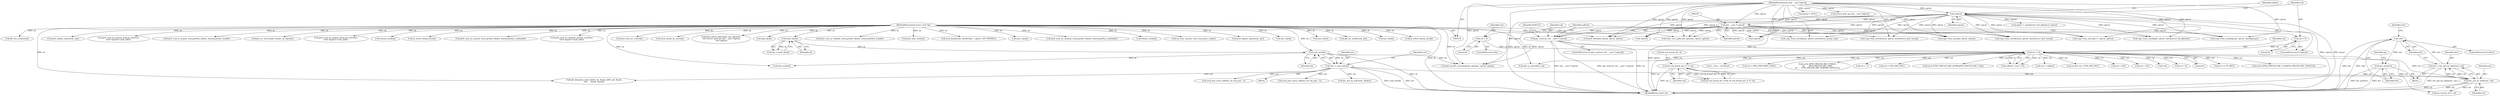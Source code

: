 digraph "0_linux_45f6fad84cc305103b28d73482b344d7f5b76f39_11@pointer" {
"1001352" [label="(Call,!dev)"];
"1001346" [label="(Call,dev = dev_get_by_index(net, val))"];
"1001348" [label="(Call,dev_get_by_index(net, val))"];
"1000127" [label="(Call,*net = sock_net(sk))"];
"1000129" [label="(Call,sock_net(sk))"];
"1000124" [label="(Call,inet6_sk(sk))"];
"1000115" [label="(MethodParameterIn,struct sock *sk)"];
"1001340" [label="(Call,sk->sk_bound_dev_if != val)"];
"1000172" [label="(Call,val != 0)"];
"1000158" [label="(Call,get_user(val, (int __user *) optval))"];
"1000160" [label="(Call,(int __user *) optval)"];
"1000144" [label="(Call,!optval)"];
"1000118" [label="(MethodParameterIn,char __user *optval)"];
"1000167" [label="(Call,val = 0)"];
"1000146" [label="(Call,val = 0)"];
"1001360" [label="(Call,dev_put(dev))"];
"1001471" [label="(Call,ipv6_sock_ac_drop(sk, mreq.ipv6mr_ifindex, &mreq.ipv6mr_acaddr))"];
"1000265" [label="(Call,ipv6_only_sock(sk))"];
"1001341" [label="(Call,sk->sk_bound_dev_if)"];
"1001897" [label="(Call,xfrm_user_policy(sk, optname, optval, optlen))"];
"1001057" [label="(Call,sock_kmalloc(sk, sizeof(*opt) + optlen, GFP_KERNEL))"];
"1000298" [label="(Call,sock_prot_inuse_add(net, sk->sk_prot, -1))"];
"1000120" [label="(Block,)"];
"1000295" [label="(Call,inet_csk(sk))"];
"1001336" [label="(Call,sk->sk_bound_dev_if && sk->sk_bound_dev_if != val)"];
"1000127" [label="(Call,*net = sock_net(sk))"];
"1001421" [label="(Call,ipv6_sock_mc_drop(sk, mreq.ipv6mr_ifindex, &mreq.ipv6mr_multiaddr))"];
"1000187" [label="(Call,lock_sock(sk))"];
"1002049" [label="(Call,release_sock(sk))"];
"1000128" [label="(Identifier,net)"];
"1000158" [label="(Call,get_user(val, (int __user *) optval))"];
"1000815" [label="(Call,!optval)"];
"1000959" [label="(Call,!optval)"];
"1000336" [label="(Call,tcp_sync_mss(sk, icsk->icsk_pmtu_cookie))"];
"1000926" [label="(Call,ipv6_update_options(sk, opt))"];
"1000122" [label="(Call,*np = inet6_sk(sk))"];
"1000162" [label="(Identifier,optval)"];
"1001497" [label="(Call,copy_from_user(&greq, optval, sizeof(struct group_req)))"];
"1001340" [label="(Call,sk->sk_bound_dev_if != val)"];
"1000153" [label="(Identifier,optlen)"];
"1001387" [label="(Call,inet_sk(sk))"];
"1001364" [label="(Identifier,np)"];
"1000954" [label="(Call,optlen < sizeof(struct in6_pktinfo) || !optval)"];
"1000125" [label="(Identifier,sk)"];
"1000359" [label="(Call,sock_prot_inuse_add(net, sk->sk_prot, -1))"];
"1000179" [label="(Call,ip6_mroute_setsockopt(sk, optname, optval, optlen))"];
"1002013" [label="(Call,val < 0)"];
"1001781" [label="(Call,ip6_ra_control(sk, val))"];
"1001362" [label="(Call,np->mcast_oif = val)"];
"1000144" [label="(Call,!optval)"];
"1001446" [label="(Call,copy_from_user(&mreq, optval, sizeof(struct ipv6_mreq)))"];
"1000174" [label="(Literal,0)"];
"1000118" [label="(MethodParameterIn,char __user *optval)"];
"1000173" [label="(Identifier,val)"];
"1000147" [label="(Identifier,val)"];
"1001351" [label="(ControlStructure,if (!dev))"];
"1001721" [label="(Call,copy_from_user(gsf, optval, optlen))"];
"1000434" [label="(Call,inet_sk(sk))"];
"1001396" [label="(Call,copy_from_user(&mreq, optval, sizeof(struct ipv6_mreq)))"];
"1000200" [label="(Call,val == PF_INET)"];
"1000159" [label="(Identifier,val)"];
"1001286" [label="(Call,dev_get_by_index(net, ifindex))"];
"1000165" [label="(Identifier,EFAULT)"];
"1000172" [label="(Call,val != 0)"];
"1001766" [label="(Call,ip6_mc_msfilter(sk, gsf))"];
"1000772" [label="(Call,inet_sk(sk))"];
"1001348" [label="(Call,dev_get_by_index(net, val))"];
"1000169" [label="(Literal,0)"];
"1000160" [label="(Call,(int __user *) optval)"];
"1000143" [label="(ControlStructure,if (!optval))"];
"1000417" [label="(Call,sk_refcnt_debug_inc(sk))"];
"1001346" [label="(Call,dev = dev_get_by_index(net, val))"];
"1000130" [label="(Identifier,sk)"];
"1001977" [label="(Call,val & (IPV6_PREFER_SRC_CGA|IPV6_PREFER_SRC_NONCGA))"];
"1001876" [label="(Call,ipv6_flowlabel_opt(sk, optval, optlen))"];
"1000279" [label="(Call,fl6_free_socklist(sk))"];
"1001267" [label="(Call,(__force __be32)val)"];
"1001794" [label="(Call,val < IPV6_PMTUDISC_DONT)"];
"1000115" [label="(MethodParameterIn,struct sock *sk)"];
"1000166" [label="(ControlStructure,else)"];
"1001350" [label="(Identifier,val)"];
"1002065" [label="(MethodReturn,static int)"];
"1001352" [label="(Call,!dev)"];
"1000129" [label="(Call,sock_net(sk))"];
"1001145" [label="(Call,ipv6_update_options(sk, opt))"];
"1001344" [label="(Identifier,val)"];
"1001924" [label="(Call,val & (IPV6_PREFER_SRC_PUBLIC|\n\t\t\t       IPV6_PREFER_SRC_TMP|\n\t\t\t       IPV6_PREFER_SRC_PUBTMP_DEFAULT))"];
"1001532" [label="(Call,ipv6_sock_mc_join(sk, greq.gr_interface,\n\t\t\t\t\t\t &psin6->sin6_addr))"];
"1001459" [label="(Call,ipv6_sock_ac_join(sk, mreq.ipv6mr_ifindex, &mreq.ipv6mr_acaddr))"];
"1001676" [label="(Call,ip6_mc_source(add, omode, sk, &greqs))"];
"1000656" [label="(Call,val < -1)"];
"1001360" [label="(Call,dev_put(dev))"];
"1001643" [label="(Call,ipv6_sock_mc_join(sk, greqs.gsr_interface,\n\t\t\t\t\t\t &psin6->sin6_addr))"];
"1000171" [label="(Identifier,valbool)"];
"1001353" [label="(Identifier,dev)"];
"1001820" [label="(Call,val < IPV6_MIN_MTU)"];
"1001099" [label="(Call,copy_from_user(opt+1, optval, optlen))"];
"1000146" [label="(Call,val = 0)"];
"1002057" [label="(Call,release_sock(sk))"];
"1000963" [label="(Call,copy_from_user(&pkt, optval, sizeof(struct in6_pktinfo)))"];
"1001956" [label="(Call,val & (IPV6_PREFER_SRC_HOME|IPV6_PREFER_SRC_COA))"];
"1001356" [label="(Identifier,retv)"];
"1001569" [label="(Call,copy_from_user(&greqs, optval, sizeof(greqs)))"];
"1000283" [label="(Call,sk_refcnt_debug_dec(sk))"];
"1001409" [label="(Call,ipv6_sock_mc_join(sk, mreq.ipv6mr_ifindex, &mreq.ipv6mr_multiaddr))"];
"1000170" [label="(Call,valbool = (val != 0))"];
"1000145" [label="(Identifier,optval)"];
"1000157" [label="(ControlStructure,if (get_user(val, (int __user *) optval)))"];
"1000167" [label="(Call,val = 0)"];
"1001544" [label="(Call,ipv6_sock_mc_drop(sk, greq.gr_interface,\n\t\t\t\t\t\t &psin6->sin6_addr))"];
"1000810" [label="(Call,optval = NULL)"];
"1000124" [label="(Call,inet6_sk(sk))"];
"1000135" [label="(Identifier,retv)"];
"1001122" [label="(Call,ip6_datagram_send_ctl(net, sk, &msg, &fl6, opt, &junk,\n\t\t\t\t\t     &junk, &junk))"];
"1000865" [label="(Call,(struct ipv6_opt_hdr __user *)optval)"];
"1001361" [label="(Identifier,dev)"];
"1000168" [label="(Identifier,val)"];
"1000281" [label="(Call,ipv6_sock_mc_close(sk))"];
"1000857" [label="(Call,sock_owned_by_user(sk))"];
"1001333" [label="(Block,)"];
"1001347" [label="(Identifier,dev)"];
"1001349" [label="(Identifier,net)"];
"1001236" [label="(Call,val != valbool)"];
"1001818" [label="(Call,val && val < IPV6_MIN_MTU)"];
"1001172" [label="(Call,val > 255)"];
"1000148" [label="(Literal,0)"];
"1000861" [label="(Call,ipv6_renew_options(sk, opt, optname,\n \t\t\t\t\t (struct ipv6_opt_hdr __user *)optval,\n \t\t\t\t\t optlen))"];
"1001205" [label="(Call,val > 255)"];
"1000229" [label="(Call,udp_sk(sk))"];
"1001846" [label="(Call,!val)"];
"1001352" -> "1001351"  [label="AST: "];
"1001352" -> "1001353"  [label="CFG: "];
"1001353" -> "1001352"  [label="AST: "];
"1001356" -> "1001352"  [label="CFG: "];
"1001361" -> "1001352"  [label="CFG: "];
"1001352" -> "1002065"  [label="DDG: dev"];
"1001352" -> "1002065"  [label="DDG: !dev"];
"1001346" -> "1001352"  [label="DDG: dev"];
"1001352" -> "1001360"  [label="DDG: dev"];
"1001346" -> "1001333"  [label="AST: "];
"1001346" -> "1001348"  [label="CFG: "];
"1001347" -> "1001346"  [label="AST: "];
"1001348" -> "1001346"  [label="AST: "];
"1001353" -> "1001346"  [label="CFG: "];
"1001346" -> "1002065"  [label="DDG: dev_get_by_index(net, val)"];
"1001348" -> "1001346"  [label="DDG: net"];
"1001348" -> "1001346"  [label="DDG: val"];
"1001348" -> "1001350"  [label="CFG: "];
"1001349" -> "1001348"  [label="AST: "];
"1001350" -> "1001348"  [label="AST: "];
"1001348" -> "1002065"  [label="DDG: net"];
"1001348" -> "1002065"  [label="DDG: val"];
"1000127" -> "1001348"  [label="DDG: net"];
"1001340" -> "1001348"  [label="DDG: val"];
"1000172" -> "1001348"  [label="DDG: val"];
"1001348" -> "1001362"  [label="DDG: val"];
"1000127" -> "1000120"  [label="AST: "];
"1000127" -> "1000129"  [label="CFG: "];
"1000128" -> "1000127"  [label="AST: "];
"1000129" -> "1000127"  [label="AST: "];
"1000135" -> "1000127"  [label="CFG: "];
"1000127" -> "1002065"  [label="DDG: sock_net(sk)"];
"1000127" -> "1002065"  [label="DDG: net"];
"1000129" -> "1000127"  [label="DDG: sk"];
"1000127" -> "1000298"  [label="DDG: net"];
"1000127" -> "1000359"  [label="DDG: net"];
"1000127" -> "1001122"  [label="DDG: net"];
"1000127" -> "1001286"  [label="DDG: net"];
"1000129" -> "1000130"  [label="CFG: "];
"1000130" -> "1000129"  [label="AST: "];
"1000129" -> "1002065"  [label="DDG: sk"];
"1000124" -> "1000129"  [label="DDG: sk"];
"1000115" -> "1000129"  [label="DDG: sk"];
"1000129" -> "1000179"  [label="DDG: sk"];
"1000129" -> "1000187"  [label="DDG: sk"];
"1000124" -> "1000122"  [label="AST: "];
"1000124" -> "1000125"  [label="CFG: "];
"1000125" -> "1000124"  [label="AST: "];
"1000122" -> "1000124"  [label="CFG: "];
"1000124" -> "1000122"  [label="DDG: sk"];
"1000115" -> "1000124"  [label="DDG: sk"];
"1000115" -> "1000114"  [label="AST: "];
"1000115" -> "1002065"  [label="DDG: sk"];
"1000115" -> "1000179"  [label="DDG: sk"];
"1000115" -> "1000187"  [label="DDG: sk"];
"1000115" -> "1000229"  [label="DDG: sk"];
"1000115" -> "1000265"  [label="DDG: sk"];
"1000115" -> "1000279"  [label="DDG: sk"];
"1000115" -> "1000281"  [label="DDG: sk"];
"1000115" -> "1000283"  [label="DDG: sk"];
"1000115" -> "1000295"  [label="DDG: sk"];
"1000115" -> "1000336"  [label="DDG: sk"];
"1000115" -> "1000417"  [label="DDG: sk"];
"1000115" -> "1000434"  [label="DDG: sk"];
"1000115" -> "1000772"  [label="DDG: sk"];
"1000115" -> "1000857"  [label="DDG: sk"];
"1000115" -> "1000861"  [label="DDG: sk"];
"1000115" -> "1000926"  [label="DDG: sk"];
"1000115" -> "1001057"  [label="DDG: sk"];
"1000115" -> "1001122"  [label="DDG: sk"];
"1000115" -> "1001145"  [label="DDG: sk"];
"1000115" -> "1001387"  [label="DDG: sk"];
"1000115" -> "1001409"  [label="DDG: sk"];
"1000115" -> "1001421"  [label="DDG: sk"];
"1000115" -> "1001459"  [label="DDG: sk"];
"1000115" -> "1001471"  [label="DDG: sk"];
"1000115" -> "1001532"  [label="DDG: sk"];
"1000115" -> "1001544"  [label="DDG: sk"];
"1000115" -> "1001643"  [label="DDG: sk"];
"1000115" -> "1001676"  [label="DDG: sk"];
"1000115" -> "1001766"  [label="DDG: sk"];
"1000115" -> "1001781"  [label="DDG: sk"];
"1000115" -> "1001876"  [label="DDG: sk"];
"1000115" -> "1001897"  [label="DDG: sk"];
"1000115" -> "1002049"  [label="DDG: sk"];
"1000115" -> "1002057"  [label="DDG: sk"];
"1001340" -> "1001336"  [label="AST: "];
"1001340" -> "1001344"  [label="CFG: "];
"1001341" -> "1001340"  [label="AST: "];
"1001344" -> "1001340"  [label="AST: "];
"1001336" -> "1001340"  [label="CFG: "];
"1001340" -> "1002065"  [label="DDG: val"];
"1001340" -> "1001336"  [label="DDG: sk->sk_bound_dev_if"];
"1001340" -> "1001336"  [label="DDG: val"];
"1000172" -> "1001340"  [label="DDG: val"];
"1000172" -> "1000170"  [label="AST: "];
"1000172" -> "1000174"  [label="CFG: "];
"1000173" -> "1000172"  [label="AST: "];
"1000174" -> "1000172"  [label="AST: "];
"1000170" -> "1000172"  [label="CFG: "];
"1000172" -> "1002065"  [label="DDG: val"];
"1000172" -> "1000170"  [label="DDG: val"];
"1000172" -> "1000170"  [label="DDG: 0"];
"1000158" -> "1000172"  [label="DDG: val"];
"1000167" -> "1000172"  [label="DDG: val"];
"1000146" -> "1000172"  [label="DDG: val"];
"1000172" -> "1000200"  [label="DDG: val"];
"1000172" -> "1000656"  [label="DDG: val"];
"1000172" -> "1001172"  [label="DDG: val"];
"1000172" -> "1001205"  [label="DDG: val"];
"1000172" -> "1001236"  [label="DDG: val"];
"1000172" -> "1001267"  [label="DDG: val"];
"1000172" -> "1001362"  [label="DDG: val"];
"1000172" -> "1001781"  [label="DDG: val"];
"1000172" -> "1001794"  [label="DDG: val"];
"1000172" -> "1001818"  [label="DDG: val"];
"1000172" -> "1001820"  [label="DDG: val"];
"1000172" -> "1001846"  [label="DDG: val"];
"1000172" -> "1001924"  [label="DDG: val"];
"1000172" -> "1001956"  [label="DDG: val"];
"1000172" -> "1001977"  [label="DDG: val"];
"1000172" -> "1002013"  [label="DDG: val"];
"1000158" -> "1000157"  [label="AST: "];
"1000158" -> "1000160"  [label="CFG: "];
"1000159" -> "1000158"  [label="AST: "];
"1000160" -> "1000158"  [label="AST: "];
"1000165" -> "1000158"  [label="CFG: "];
"1000171" -> "1000158"  [label="CFG: "];
"1000158" -> "1002065"  [label="DDG: val"];
"1000158" -> "1002065"  [label="DDG: (int __user *) optval"];
"1000158" -> "1002065"  [label="DDG: get_user(val, (int __user *) optval)"];
"1000160" -> "1000158"  [label="DDG: optval"];
"1000160" -> "1000162"  [label="CFG: "];
"1000161" -> "1000160"  [label="AST: "];
"1000162" -> "1000160"  [label="AST: "];
"1000160" -> "1002065"  [label="DDG: optval"];
"1000144" -> "1000160"  [label="DDG: optval"];
"1000118" -> "1000160"  [label="DDG: optval"];
"1000160" -> "1000179"  [label="DDG: optval"];
"1000160" -> "1000815"  [label="DDG: optval"];
"1000160" -> "1000959"  [label="DDG: optval"];
"1000160" -> "1000963"  [label="DDG: optval"];
"1000160" -> "1001099"  [label="DDG: optval"];
"1000160" -> "1001396"  [label="DDG: optval"];
"1000160" -> "1001446"  [label="DDG: optval"];
"1000160" -> "1001497"  [label="DDG: optval"];
"1000160" -> "1001569"  [label="DDG: optval"];
"1000160" -> "1001721"  [label="DDG: optval"];
"1000160" -> "1001876"  [label="DDG: optval"];
"1000160" -> "1001897"  [label="DDG: optval"];
"1000144" -> "1000143"  [label="AST: "];
"1000144" -> "1000145"  [label="CFG: "];
"1000145" -> "1000144"  [label="AST: "];
"1000147" -> "1000144"  [label="CFG: "];
"1000153" -> "1000144"  [label="CFG: "];
"1000144" -> "1002065"  [label="DDG: !optval"];
"1000144" -> "1002065"  [label="DDG: optval"];
"1000118" -> "1000144"  [label="DDG: optval"];
"1000144" -> "1000179"  [label="DDG: optval"];
"1000144" -> "1000815"  [label="DDG: optval"];
"1000144" -> "1000954"  [label="DDG: !optval"];
"1000144" -> "1000959"  [label="DDG: optval"];
"1000144" -> "1000963"  [label="DDG: optval"];
"1000144" -> "1001099"  [label="DDG: optval"];
"1000144" -> "1001396"  [label="DDG: optval"];
"1000144" -> "1001446"  [label="DDG: optval"];
"1000144" -> "1001497"  [label="DDG: optval"];
"1000144" -> "1001569"  [label="DDG: optval"];
"1000144" -> "1001721"  [label="DDG: optval"];
"1000144" -> "1001876"  [label="DDG: optval"];
"1000144" -> "1001897"  [label="DDG: optval"];
"1000118" -> "1000114"  [label="AST: "];
"1000118" -> "1002065"  [label="DDG: optval"];
"1000118" -> "1000179"  [label="DDG: optval"];
"1000118" -> "1000810"  [label="DDG: optval"];
"1000118" -> "1000815"  [label="DDG: optval"];
"1000118" -> "1000865"  [label="DDG: optval"];
"1000118" -> "1000959"  [label="DDG: optval"];
"1000118" -> "1000963"  [label="DDG: optval"];
"1000118" -> "1001099"  [label="DDG: optval"];
"1000118" -> "1001396"  [label="DDG: optval"];
"1000118" -> "1001446"  [label="DDG: optval"];
"1000118" -> "1001497"  [label="DDG: optval"];
"1000118" -> "1001569"  [label="DDG: optval"];
"1000118" -> "1001721"  [label="DDG: optval"];
"1000118" -> "1001876"  [label="DDG: optval"];
"1000118" -> "1001897"  [label="DDG: optval"];
"1000167" -> "1000166"  [label="AST: "];
"1000167" -> "1000169"  [label="CFG: "];
"1000168" -> "1000167"  [label="AST: "];
"1000169" -> "1000167"  [label="AST: "];
"1000171" -> "1000167"  [label="CFG: "];
"1000146" -> "1000143"  [label="AST: "];
"1000146" -> "1000148"  [label="CFG: "];
"1000147" -> "1000146"  [label="AST: "];
"1000148" -> "1000146"  [label="AST: "];
"1000171" -> "1000146"  [label="CFG: "];
"1001360" -> "1001333"  [label="AST: "];
"1001360" -> "1001361"  [label="CFG: "];
"1001361" -> "1001360"  [label="AST: "];
"1001364" -> "1001360"  [label="CFG: "];
"1001360" -> "1002065"  [label="DDG: dev_put(dev)"];
"1001360" -> "1002065"  [label="DDG: dev"];
}
